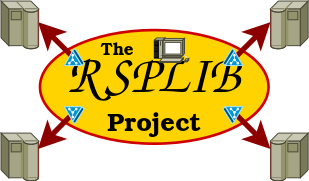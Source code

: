 <?xml version="1.0" encoding="UTF-8"?>
<dia:diagram xmlns:dia="http://www.lysator.liu.se/~alla/dia/">
  <dia:layer name="Gitter" visible="false" connectable="false">
    <dia:group>
      <dia:attribute name="meta">
        <dia:composite type="dict"/>
      </dia:attribute>
      <dia:attribute name="matrix"/>
      <dia:object type="Standard - Line" version="0" id="O0">
        <dia:attribute name="obj_pos">
          <dia:point val="4.95,3.95"/>
        </dia:attribute>
        <dia:attribute name="obj_bb">
          <dia:rectangle val="4.95,0.35;4.95,3.95"/>
        </dia:attribute>
        <dia:attribute name="conn_endpoints">
          <dia:point val="4.95,3.95"/>
          <dia:point val="4.95,0.35"/>
        </dia:attribute>
        <dia:attribute name="numcp">
          <dia:int val="1"/>
        </dia:attribute>
        <dia:attribute name="line_color">
          <dia:color val="#00ff00ff"/>
        </dia:attribute>
        <dia:attribute name="line_width">
          <dia:real val="0"/>
        </dia:attribute>
      </dia:object>
      <dia:object type="Standard - Line" version="0" id="O1">
        <dia:attribute name="obj_pos">
          <dia:point val="6.45,2.05"/>
        </dia:attribute>
        <dia:attribute name="obj_bb">
          <dia:rectangle val="0.45,2.05;6.45,2.05"/>
        </dia:attribute>
        <dia:attribute name="conn_endpoints">
          <dia:point val="6.45,2.05"/>
          <dia:point val="0.45,2.05"/>
        </dia:attribute>
        <dia:attribute name="numcp">
          <dia:int val="1"/>
        </dia:attribute>
        <dia:attribute name="line_color">
          <dia:color val="#00ff00ff"/>
        </dia:attribute>
        <dia:attribute name="line_width">
          <dia:real val="0"/>
        </dia:attribute>
      </dia:object>
      <dia:object type="Standard - Line" version="0" id="O2">
        <dia:attribute name="obj_pos">
          <dia:point val="1.95,3.95"/>
        </dia:attribute>
        <dia:attribute name="obj_bb">
          <dia:rectangle val="1.95,0.35;1.95,3.95"/>
        </dia:attribute>
        <dia:attribute name="conn_endpoints">
          <dia:point val="1.95,3.95"/>
          <dia:point val="1.95,0.35"/>
        </dia:attribute>
        <dia:attribute name="numcp">
          <dia:int val="1"/>
        </dia:attribute>
        <dia:attribute name="line_color">
          <dia:color val="#00ff00ff"/>
        </dia:attribute>
        <dia:attribute name="line_width">
          <dia:real val="0"/>
        </dia:attribute>
      </dia:object>
      <dia:object type="Standard - Line" version="0" id="O3">
        <dia:attribute name="obj_pos">
          <dia:point val="6.45,2.55"/>
        </dia:attribute>
        <dia:attribute name="obj_bb">
          <dia:rectangle val="0.45,2.55;6.45,2.55"/>
        </dia:attribute>
        <dia:attribute name="conn_endpoints">
          <dia:point val="6.45,2.55"/>
          <dia:point val="0.45,2.55"/>
        </dia:attribute>
        <dia:attribute name="numcp">
          <dia:int val="1"/>
        </dia:attribute>
        <dia:attribute name="line_color">
          <dia:color val="#00ff00ff"/>
        </dia:attribute>
        <dia:attribute name="line_width">
          <dia:real val="0"/>
        </dia:attribute>
      </dia:object>
      <dia:object type="Standard - Line" version="0" id="O4">
        <dia:attribute name="obj_pos">
          <dia:point val="6.45,1.55"/>
        </dia:attribute>
        <dia:attribute name="obj_bb">
          <dia:rectangle val="0.45,1.55;6.45,1.55"/>
        </dia:attribute>
        <dia:attribute name="conn_endpoints">
          <dia:point val="6.45,1.55"/>
          <dia:point val="0.45,1.55"/>
        </dia:attribute>
        <dia:attribute name="numcp">
          <dia:int val="1"/>
        </dia:attribute>
        <dia:attribute name="line_color">
          <dia:color val="#00ff00ff"/>
        </dia:attribute>
        <dia:attribute name="line_width">
          <dia:real val="0"/>
        </dia:attribute>
      </dia:object>
    </dia:group>
  </dia:layer>
  <dia:layer name="Hintergrund" visible="true" connectable="true" active="true">
    <dia:object type="Standard - Ellipse" version="0" id="O5">
      <dia:attribute name="obj_pos">
        <dia:point val="1.288,1"/>
      </dia:attribute>
      <dia:attribute name="obj_bb">
        <dia:rectangle val="1.262,0.975;5.638,3.175"/>
      </dia:attribute>
      <dia:attribute name="elem_corner">
        <dia:point val="1.288,1"/>
      </dia:attribute>
      <dia:attribute name="elem_width">
        <dia:real val="4.325"/>
      </dia:attribute>
      <dia:attribute name="elem_height">
        <dia:real val="2.15"/>
      </dia:attribute>
      <dia:attribute name="border_width">
        <dia:real val="0.05"/>
      </dia:attribute>
      <dia:attribute name="border_color">
        <dia:color val="#ce0000ff"/>
      </dia:attribute>
      <dia:attribute name="inner_color">
        <dia:color val="#ffd300ff"/>
      </dia:attribute>
    </dia:object>
    <dia:object type="Standard - Text" version="1" id="O6">
      <dia:attribute name="obj_pos">
        <dia:point val="3.434,1.994"/>
      </dia:attribute>
      <dia:attribute name="obj_bb">
        <dia:rectangle val="1.606,1.341;5.261,2.646"/>
      </dia:attribute>
      <dia:attribute name="text">
        <dia:composite type="text">
          <dia:attribute name="string">
            <dia:string># RSPLIB #</dia:string>
          </dia:attribute>
          <dia:attribute name="font">
            <dia:font family="urw chancery l" style="8" name="Courier"/>
          </dia:attribute>
          <dia:attribute name="height">
            <dia:real val="1.27"/>
          </dia:attribute>
          <dia:attribute name="pos">
            <dia:point val="3.434,2.351"/>
          </dia:attribute>
          <dia:attribute name="color">
            <dia:color val="#000000ff"/>
          </dia:attribute>
          <dia:attribute name="alignment">
            <dia:enum val="1"/>
          </dia:attribute>
        </dia:composite>
      </dia:attribute>
      <dia:attribute name="valign">
        <dia:enum val="2"/>
      </dia:attribute>
    </dia:object>
    <dia:object type="Standard - Line" version="0" id="O7">
      <dia:attribute name="obj_pos">
        <dia:point val="1.25,0.85"/>
      </dia:attribute>
      <dia:attribute name="obj_bb">
        <dia:rectangle val="1.179,0.779;2.021,1.621"/>
      </dia:attribute>
      <dia:attribute name="conn_endpoints">
        <dia:point val="1.25,0.85"/>
        <dia:point val="1.95,1.55"/>
      </dia:attribute>
      <dia:attribute name="numcp">
        <dia:int val="1"/>
      </dia:attribute>
      <dia:attribute name="line_color">
        <dia:color val="#8c0000ff"/>
      </dia:attribute>
      <dia:attribute name="start_arrow">
        <dia:enum val="22"/>
      </dia:attribute>
      <dia:attribute name="start_arrow_length">
        <dia:real val="0.3"/>
      </dia:attribute>
      <dia:attribute name="start_arrow_width">
        <dia:real val="0.3"/>
      </dia:attribute>
    </dia:object>
    <dia:object type="Cisco - Macintosh" version="1" id="O8">
      <dia:attribute name="obj_pos">
        <dia:point val="3.45,1.15"/>
      </dia:attribute>
      <dia:attribute name="obj_bb">
        <dia:rectangle val="3.45,1.15;4.103,1.612"/>
      </dia:attribute>
      <dia:attribute name="meta">
        <dia:composite type="dict"/>
      </dia:attribute>
      <dia:attribute name="elem_corner">
        <dia:point val="3.45,1.15"/>
      </dia:attribute>
      <dia:attribute name="elem_width">
        <dia:real val="0.653"/>
      </dia:attribute>
      <dia:attribute name="elem_height">
        <dia:real val="0.462"/>
      </dia:attribute>
      <dia:attribute name="line_width">
        <dia:real val="0"/>
      </dia:attribute>
      <dia:attribute name="line_colour">
        <dia:color val="#000000ff"/>
      </dia:attribute>
      <dia:attribute name="fill_colour">
        <dia:color val="#e5e5e5ff"/>
      </dia:attribute>
      <dia:attribute name="show_background">
        <dia:boolean val="true"/>
      </dia:attribute>
      <dia:attribute name="line_style">
        <dia:enum val="0"/>
        <dia:real val="1"/>
      </dia:attribute>
      <dia:attribute name="flip_horizontal">
        <dia:boolean val="false"/>
      </dia:attribute>
      <dia:attribute name="flip_vertical">
        <dia:boolean val="false"/>
      </dia:attribute>
      <dia:attribute name="subscale">
        <dia:real val="1"/>
      </dia:attribute>
    </dia:object>
    <dia:object type="Cisco - IBM mainframe" version="1" id="O9">
      <dia:attribute name="obj_pos">
        <dia:point val="0.55,2.95"/>
      </dia:attribute>
      <dia:attribute name="obj_bb">
        <dia:rectangle val="0.55,2.95;1.262,3.854"/>
      </dia:attribute>
      <dia:attribute name="meta">
        <dia:composite type="dict"/>
      </dia:attribute>
      <dia:attribute name="elem_corner">
        <dia:point val="0.55,2.95"/>
      </dia:attribute>
      <dia:attribute name="elem_width">
        <dia:real val="0.712"/>
      </dia:attribute>
      <dia:attribute name="elem_height">
        <dia:real val="0.904"/>
      </dia:attribute>
      <dia:attribute name="line_width">
        <dia:real val="0"/>
      </dia:attribute>
      <dia:attribute name="line_colour">
        <dia:color val="#000000ff"/>
      </dia:attribute>
      <dia:attribute name="fill_colour">
        <dia:color val="#ffffffff"/>
      </dia:attribute>
      <dia:attribute name="show_background">
        <dia:boolean val="true"/>
      </dia:attribute>
      <dia:attribute name="line_style">
        <dia:enum val="0"/>
        <dia:real val="1"/>
      </dia:attribute>
      <dia:attribute name="flip_horizontal">
        <dia:boolean val="true"/>
      </dia:attribute>
      <dia:attribute name="flip_vertical">
        <dia:boolean val="false"/>
      </dia:attribute>
      <dia:attribute name="subscale">
        <dia:real val="1"/>
      </dia:attribute>
    </dia:object>
    <dia:object type="Standard - Line" version="0" id="O10">
      <dia:attribute name="obj_pos">
        <dia:point val="1.25,3.25"/>
      </dia:attribute>
      <dia:attribute name="obj_bb">
        <dia:rectangle val="1.179,2.565;1.925,3.321"/>
      </dia:attribute>
      <dia:attribute name="conn_endpoints">
        <dia:point val="1.25,3.25"/>
        <dia:point val="1.854,2.635"/>
      </dia:attribute>
      <dia:attribute name="numcp">
        <dia:int val="1"/>
      </dia:attribute>
      <dia:attribute name="line_color">
        <dia:color val="#8c0000ff"/>
      </dia:attribute>
      <dia:attribute name="start_arrow">
        <dia:enum val="22"/>
      </dia:attribute>
      <dia:attribute name="start_arrow_length">
        <dia:real val="0.3"/>
      </dia:attribute>
      <dia:attribute name="start_arrow_width">
        <dia:real val="0.3"/>
      </dia:attribute>
      <dia:connections>
        <dia:connection handle="1" to="O21" connection="5"/>
      </dia:connections>
    </dia:object>
    <dia:object type="Standard - Line" version="0" id="O11">
      <dia:attribute name="obj_pos">
        <dia:point val="5.65,0.85"/>
      </dia:attribute>
      <dia:attribute name="obj_bb">
        <dia:rectangle val="4.879,0.779;5.721,1.621"/>
      </dia:attribute>
      <dia:attribute name="conn_endpoints">
        <dia:point val="5.65,0.85"/>
        <dia:point val="4.95,1.55"/>
      </dia:attribute>
      <dia:attribute name="numcp">
        <dia:int val="1"/>
      </dia:attribute>
      <dia:attribute name="line_color">
        <dia:color val="#8c0000ff"/>
      </dia:attribute>
      <dia:attribute name="start_arrow">
        <dia:enum val="22"/>
      </dia:attribute>
      <dia:attribute name="start_arrow_length">
        <dia:real val="0.3"/>
      </dia:attribute>
      <dia:attribute name="start_arrow_width">
        <dia:real val="0.3"/>
      </dia:attribute>
    </dia:object>
    <dia:object type="Standard - Line" version="0" id="O12">
      <dia:attribute name="obj_pos">
        <dia:point val="5.65,3.25"/>
      </dia:attribute>
      <dia:attribute name="obj_bb">
        <dia:rectangle val="4.879,2.479;5.721,3.321"/>
      </dia:attribute>
      <dia:attribute name="conn_endpoints">
        <dia:point val="5.65,3.25"/>
        <dia:point val="4.95,2.55"/>
      </dia:attribute>
      <dia:attribute name="numcp">
        <dia:int val="1"/>
      </dia:attribute>
      <dia:attribute name="line_color">
        <dia:color val="#8c0000ff"/>
      </dia:attribute>
      <dia:attribute name="start_arrow">
        <dia:enum val="22"/>
      </dia:attribute>
      <dia:attribute name="start_arrow_length">
        <dia:real val="0.3"/>
      </dia:attribute>
      <dia:attribute name="start_arrow_width">
        <dia:real val="0.3"/>
      </dia:attribute>
    </dia:object>
    <dia:object type="Standard - Text" version="1" id="O13">
      <dia:attribute name="obj_pos">
        <dia:point val="2.75,1.4"/>
      </dia:attribute>
      <dia:attribute name="obj_bb">
        <dia:rectangle val="2.436,1.19;3.064,1.61"/>
      </dia:attribute>
      <dia:attribute name="text">
        <dia:composite type="text">
          <dia:attribute name="string">
            <dia:string>#The#</dia:string>
          </dia:attribute>
          <dia:attribute name="font">
            <dia:font family="urw bookman l" style="80" name="Courier"/>
          </dia:attribute>
          <dia:attribute name="height">
            <dia:real val="0.4"/>
          </dia:attribute>
          <dia:attribute name="pos">
            <dia:point val="2.75,1.51"/>
          </dia:attribute>
          <dia:attribute name="color">
            <dia:color val="#000000ff"/>
          </dia:attribute>
          <dia:attribute name="alignment">
            <dia:enum val="1"/>
          </dia:attribute>
        </dia:composite>
      </dia:attribute>
      <dia:attribute name="valign">
        <dia:enum val="2"/>
      </dia:attribute>
    </dia:object>
    <dia:object type="Standard - Text" version="1" id="O14">
      <dia:attribute name="obj_pos">
        <dia:point val="3.45,2.8"/>
      </dia:attribute>
      <dia:attribute name="obj_bb">
        <dia:rectangle val="2.564,2.486;4.336,3.114"/>
      </dia:attribute>
      <dia:attribute name="text">
        <dia:composite type="text">
          <dia:attribute name="string">
            <dia:string>#Project#</dia:string>
          </dia:attribute>
          <dia:attribute name="font">
            <dia:font family="urw bookman l" style="80" name="Courier"/>
          </dia:attribute>
          <dia:attribute name="height">
            <dia:real val="0.6"/>
          </dia:attribute>
          <dia:attribute name="pos">
            <dia:point val="3.45,2.966"/>
          </dia:attribute>
          <dia:attribute name="color">
            <dia:color val="#000000ff"/>
          </dia:attribute>
          <dia:attribute name="alignment">
            <dia:enum val="1"/>
          </dia:attribute>
        </dia:composite>
      </dia:attribute>
      <dia:attribute name="valign">
        <dia:enum val="2"/>
      </dia:attribute>
    </dia:object>
    <dia:object type="Cisco - IBM mainframe" version="1" id="O15">
      <dia:attribute name="obj_pos">
        <dia:point val="0.55,0.45"/>
      </dia:attribute>
      <dia:attribute name="obj_bb">
        <dia:rectangle val="0.55,0.45;1.262,1.354"/>
      </dia:attribute>
      <dia:attribute name="meta">
        <dia:composite type="dict"/>
      </dia:attribute>
      <dia:attribute name="elem_corner">
        <dia:point val="0.55,0.45"/>
      </dia:attribute>
      <dia:attribute name="elem_width">
        <dia:real val="0.712"/>
      </dia:attribute>
      <dia:attribute name="elem_height">
        <dia:real val="0.904"/>
      </dia:attribute>
      <dia:attribute name="line_width">
        <dia:real val="0"/>
      </dia:attribute>
      <dia:attribute name="line_colour">
        <dia:color val="#000000ff"/>
      </dia:attribute>
      <dia:attribute name="fill_colour">
        <dia:color val="#ffffffff"/>
      </dia:attribute>
      <dia:attribute name="show_background">
        <dia:boolean val="true"/>
      </dia:attribute>
      <dia:attribute name="line_style">
        <dia:enum val="0"/>
        <dia:real val="1"/>
      </dia:attribute>
      <dia:attribute name="flip_horizontal">
        <dia:boolean val="true"/>
      </dia:attribute>
      <dia:attribute name="flip_vertical">
        <dia:boolean val="false"/>
      </dia:attribute>
      <dia:attribute name="subscale">
        <dia:real val="1"/>
      </dia:attribute>
    </dia:object>
    <dia:object type="Cisco - IBM mainframe" version="1" id="O16">
      <dia:attribute name="obj_pos">
        <dia:point val="5.65,0.45"/>
      </dia:attribute>
      <dia:attribute name="obj_bb">
        <dia:rectangle val="5.65,0.45;6.362,1.354"/>
      </dia:attribute>
      <dia:attribute name="meta">
        <dia:composite type="dict"/>
      </dia:attribute>
      <dia:attribute name="elem_corner">
        <dia:point val="5.65,0.45"/>
      </dia:attribute>
      <dia:attribute name="elem_width">
        <dia:real val="0.712"/>
      </dia:attribute>
      <dia:attribute name="elem_height">
        <dia:real val="0.904"/>
      </dia:attribute>
      <dia:attribute name="line_width">
        <dia:real val="0"/>
      </dia:attribute>
      <dia:attribute name="line_colour">
        <dia:color val="#000000ff"/>
      </dia:attribute>
      <dia:attribute name="fill_colour">
        <dia:color val="#ffffffff"/>
      </dia:attribute>
      <dia:attribute name="show_background">
        <dia:boolean val="true"/>
      </dia:attribute>
      <dia:attribute name="line_style">
        <dia:enum val="0"/>
        <dia:real val="1"/>
      </dia:attribute>
      <dia:attribute name="flip_horizontal">
        <dia:boolean val="false"/>
      </dia:attribute>
      <dia:attribute name="flip_vertical">
        <dia:boolean val="false"/>
      </dia:attribute>
      <dia:attribute name="subscale">
        <dia:real val="1"/>
      </dia:attribute>
    </dia:object>
    <dia:object type="Cisco - IBM mainframe" version="1" id="O17">
      <dia:attribute name="obj_pos">
        <dia:point val="5.65,2.95"/>
      </dia:attribute>
      <dia:attribute name="obj_bb">
        <dia:rectangle val="5.65,2.95;6.362,3.854"/>
      </dia:attribute>
      <dia:attribute name="meta">
        <dia:composite type="dict"/>
      </dia:attribute>
      <dia:attribute name="elem_corner">
        <dia:point val="5.65,2.95"/>
      </dia:attribute>
      <dia:attribute name="elem_width">
        <dia:real val="0.712"/>
      </dia:attribute>
      <dia:attribute name="elem_height">
        <dia:real val="0.904"/>
      </dia:attribute>
      <dia:attribute name="line_width">
        <dia:real val="0"/>
      </dia:attribute>
      <dia:attribute name="line_colour">
        <dia:color val="#000000ff"/>
      </dia:attribute>
      <dia:attribute name="fill_colour">
        <dia:color val="#ffffffff"/>
      </dia:attribute>
      <dia:attribute name="show_background">
        <dia:boolean val="true"/>
      </dia:attribute>
      <dia:attribute name="line_style">
        <dia:enum val="0"/>
        <dia:real val="1"/>
      </dia:attribute>
      <dia:attribute name="flip_horizontal">
        <dia:boolean val="false"/>
      </dia:attribute>
      <dia:attribute name="flip_vertical">
        <dia:boolean val="false"/>
      </dia:attribute>
      <dia:attribute name="subscale">
        <dia:real val="1"/>
      </dia:attribute>
    </dia:object>
    <dia:object type="Cisco - Directory Server" version="1" id="O18">
      <dia:attribute name="obj_pos">
        <dia:point val="4.75,1.35"/>
      </dia:attribute>
      <dia:attribute name="obj_bb">
        <dia:rectangle val="4.75,1.35;5.125,1.672"/>
      </dia:attribute>
      <dia:attribute name="meta">
        <dia:composite type="dict"/>
      </dia:attribute>
      <dia:attribute name="elem_corner">
        <dia:point val="4.75,1.35"/>
      </dia:attribute>
      <dia:attribute name="elem_width">
        <dia:real val="0.375"/>
      </dia:attribute>
      <dia:attribute name="elem_height">
        <dia:real val="0.322"/>
      </dia:attribute>
      <dia:attribute name="line_width">
        <dia:real val="0"/>
      </dia:attribute>
      <dia:attribute name="line_colour">
        <dia:color val="#ff0000ff"/>
      </dia:attribute>
      <dia:attribute name="fill_colour">
        <dia:color val="#e5e5e5ff"/>
      </dia:attribute>
      <dia:attribute name="show_background">
        <dia:boolean val="true"/>
      </dia:attribute>
      <dia:attribute name="line_style">
        <dia:enum val="0"/>
        <dia:real val="1"/>
      </dia:attribute>
      <dia:attribute name="flip_horizontal">
        <dia:boolean val="true"/>
      </dia:attribute>
      <dia:attribute name="flip_vertical">
        <dia:boolean val="false"/>
      </dia:attribute>
      <dia:attribute name="subscale">
        <dia:real val="1"/>
      </dia:attribute>
    </dia:object>
    <dia:object type="Cisco - Directory Server" version="1" id="O19">
      <dia:attribute name="obj_pos">
        <dia:point val="4.75,2.45"/>
      </dia:attribute>
      <dia:attribute name="obj_bb">
        <dia:rectangle val="4.75,2.45;5.125,2.772"/>
      </dia:attribute>
      <dia:attribute name="meta">
        <dia:composite type="dict"/>
      </dia:attribute>
      <dia:attribute name="elem_corner">
        <dia:point val="4.75,2.45"/>
      </dia:attribute>
      <dia:attribute name="elem_width">
        <dia:real val="0.375"/>
      </dia:attribute>
      <dia:attribute name="elem_height">
        <dia:real val="0.322"/>
      </dia:attribute>
      <dia:attribute name="line_width">
        <dia:real val="0"/>
      </dia:attribute>
      <dia:attribute name="line_colour">
        <dia:color val="#ff0000ff"/>
      </dia:attribute>
      <dia:attribute name="fill_colour">
        <dia:color val="#e5e5e5ff"/>
      </dia:attribute>
      <dia:attribute name="show_background">
        <dia:boolean val="true"/>
      </dia:attribute>
      <dia:attribute name="line_style">
        <dia:enum val="0"/>
        <dia:real val="1"/>
      </dia:attribute>
      <dia:attribute name="flip_horizontal">
        <dia:boolean val="true"/>
      </dia:attribute>
      <dia:attribute name="flip_vertical">
        <dia:boolean val="true"/>
      </dia:attribute>
      <dia:attribute name="subscale">
        <dia:real val="1"/>
      </dia:attribute>
    </dia:object>
    <dia:object type="Cisco - Directory Server" version="1" id="O20">
      <dia:attribute name="obj_pos">
        <dia:point val="1.75,1.35"/>
      </dia:attribute>
      <dia:attribute name="obj_bb">
        <dia:rectangle val="1.75,1.35;2.125,1.672"/>
      </dia:attribute>
      <dia:attribute name="meta">
        <dia:composite type="dict"/>
      </dia:attribute>
      <dia:attribute name="elem_corner">
        <dia:point val="1.75,1.35"/>
      </dia:attribute>
      <dia:attribute name="elem_width">
        <dia:real val="0.375"/>
      </dia:attribute>
      <dia:attribute name="elem_height">
        <dia:real val="0.322"/>
      </dia:attribute>
      <dia:attribute name="line_width">
        <dia:real val="0"/>
      </dia:attribute>
      <dia:attribute name="line_colour">
        <dia:color val="#ff0000ff"/>
      </dia:attribute>
      <dia:attribute name="fill_colour">
        <dia:color val="#e5e5e5ff"/>
      </dia:attribute>
      <dia:attribute name="show_background">
        <dia:boolean val="true"/>
      </dia:attribute>
      <dia:attribute name="line_style">
        <dia:enum val="0"/>
        <dia:real val="1"/>
      </dia:attribute>
      <dia:attribute name="flip_horizontal">
        <dia:boolean val="false"/>
      </dia:attribute>
      <dia:attribute name="flip_vertical">
        <dia:boolean val="false"/>
      </dia:attribute>
      <dia:attribute name="subscale">
        <dia:real val="1"/>
      </dia:attribute>
    </dia:object>
    <dia:object type="Cisco - Directory Server" version="1" id="O21">
      <dia:attribute name="obj_pos">
        <dia:point val="1.75,2.45"/>
      </dia:attribute>
      <dia:attribute name="obj_bb">
        <dia:rectangle val="1.75,2.45;2.125,2.772"/>
      </dia:attribute>
      <dia:attribute name="meta">
        <dia:composite type="dict"/>
      </dia:attribute>
      <dia:attribute name="elem_corner">
        <dia:point val="1.75,2.45"/>
      </dia:attribute>
      <dia:attribute name="elem_width">
        <dia:real val="0.375"/>
      </dia:attribute>
      <dia:attribute name="elem_height">
        <dia:real val="0.322"/>
      </dia:attribute>
      <dia:attribute name="line_width">
        <dia:real val="0"/>
      </dia:attribute>
      <dia:attribute name="line_colour">
        <dia:color val="#ff0000ff"/>
      </dia:attribute>
      <dia:attribute name="fill_colour">
        <dia:color val="#e5e5e5ff"/>
      </dia:attribute>
      <dia:attribute name="show_background">
        <dia:boolean val="true"/>
      </dia:attribute>
      <dia:attribute name="line_style">
        <dia:enum val="0"/>
        <dia:real val="1"/>
      </dia:attribute>
      <dia:attribute name="flip_horizontal">
        <dia:boolean val="false"/>
      </dia:attribute>
      <dia:attribute name="flip_vertical">
        <dia:boolean val="true"/>
      </dia:attribute>
      <dia:attribute name="subscale">
        <dia:real val="1"/>
      </dia:attribute>
    </dia:object>
  </dia:layer>
</dia:diagram>
